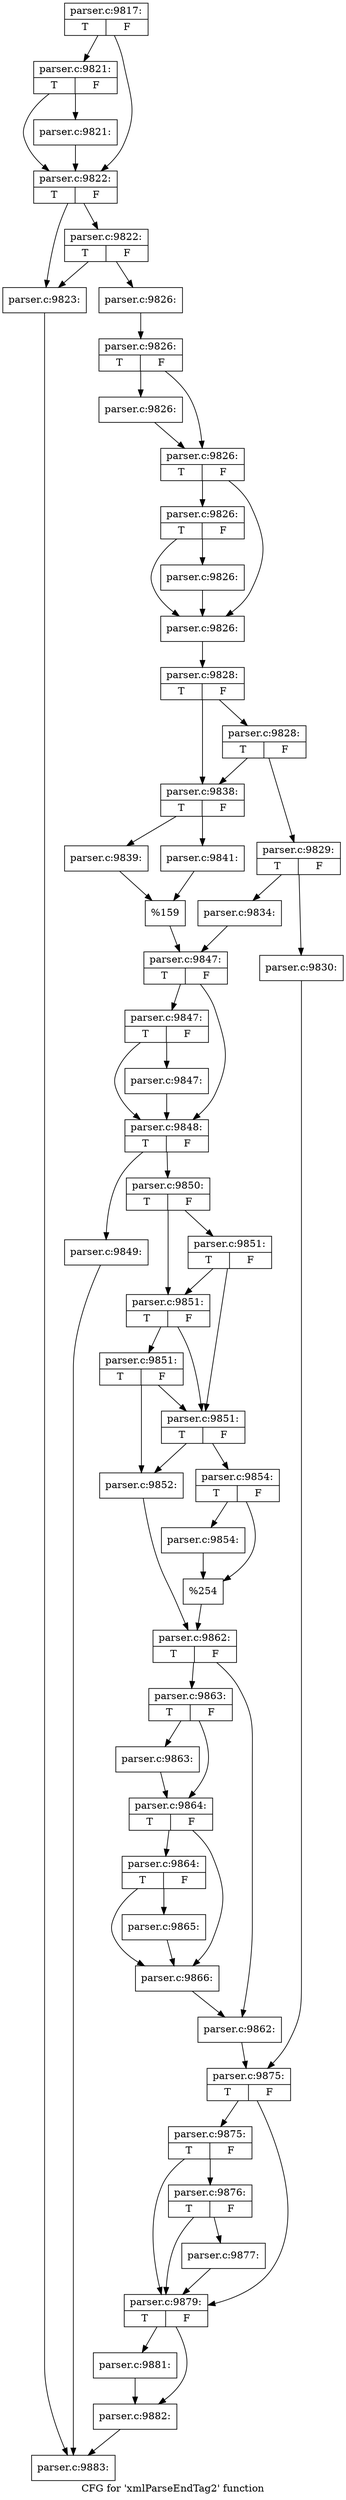 digraph "CFG for 'xmlParseEndTag2' function" {
	label="CFG for 'xmlParseEndTag2' function";

	Node0x628d8a0 [shape=record,label="{parser.c:9817:|{<s0>T|<s1>F}}"];
	Node0x628d8a0 -> Node0x6293100;
	Node0x628d8a0 -> Node0x62930b0;
	Node0x6293100 [shape=record,label="{parser.c:9821:|{<s0>T|<s1>F}}"];
	Node0x6293100 -> Node0x6293060;
	Node0x6293100 -> Node0x62930b0;
	Node0x6293060 [shape=record,label="{parser.c:9821:}"];
	Node0x6293060 -> Node0x62930b0;
	Node0x62930b0 [shape=record,label="{parser.c:9822:|{<s0>T|<s1>F}}"];
	Node0x62930b0 -> Node0x6293cf0;
	Node0x62930b0 -> Node0x6293d90;
	Node0x6293d90 [shape=record,label="{parser.c:9822:|{<s0>T|<s1>F}}"];
	Node0x6293d90 -> Node0x6293cf0;
	Node0x6293d90 -> Node0x6293d40;
	Node0x6293cf0 [shape=record,label="{parser.c:9823:}"];
	Node0x6293cf0 -> Node0x62919e0;
	Node0x6293d40 [shape=record,label="{parser.c:9826:}"];
	Node0x6293d40 -> Node0x6294c90;
	Node0x6294c90 [shape=record,label="{parser.c:9826:|{<s0>T|<s1>F}}"];
	Node0x6294c90 -> Node0x6295760;
	Node0x6294c90 -> Node0x62957b0;
	Node0x6295760 [shape=record,label="{parser.c:9826:}"];
	Node0x6295760 -> Node0x62957b0;
	Node0x62957b0 [shape=record,label="{parser.c:9826:|{<s0>T|<s1>F}}"];
	Node0x62957b0 -> Node0x6295e90;
	Node0x62957b0 -> Node0x6295e40;
	Node0x6295e90 [shape=record,label="{parser.c:9826:|{<s0>T|<s1>F}}"];
	Node0x6295e90 -> Node0x6295df0;
	Node0x6295e90 -> Node0x6295e40;
	Node0x6295df0 [shape=record,label="{parser.c:9826:}"];
	Node0x6295df0 -> Node0x6295e40;
	Node0x6295e40 [shape=record,label="{parser.c:9826:}"];
	Node0x6295e40 -> Node0x6294bf0;
	Node0x6294bf0 [shape=record,label="{parser.c:9828:|{<s0>T|<s1>F}}"];
	Node0x6294bf0 -> Node0x62969a0;
	Node0x6294bf0 -> Node0x6296950;
	Node0x62969a0 [shape=record,label="{parser.c:9828:|{<s0>T|<s1>F}}"];
	Node0x62969a0 -> Node0x6294c40;
	Node0x62969a0 -> Node0x6296950;
	Node0x6294c40 [shape=record,label="{parser.c:9829:|{<s0>T|<s1>F}}"];
	Node0x6294c40 -> Node0x62974d0;
	Node0x6294c40 -> Node0x6297520;
	Node0x62974d0 [shape=record,label="{parser.c:9830:}"];
	Node0x62974d0 -> Node0x6298ff0;
	Node0x6297520 [shape=record,label="{parser.c:9834:}"];
	Node0x6297520 -> Node0x6296900;
	Node0x6296950 [shape=record,label="{parser.c:9838:|{<s0>T|<s1>F}}"];
	Node0x6296950 -> Node0x6299e10;
	Node0x6296950 -> Node0x6299eb0;
	Node0x6299e10 [shape=record,label="{parser.c:9839:}"];
	Node0x6299e10 -> Node0x6299e60;
	Node0x6299eb0 [shape=record,label="{parser.c:9841:}"];
	Node0x6299eb0 -> Node0x6299e60;
	Node0x6299e60 [shape=record,label="{%159}"];
	Node0x6299e60 -> Node0x6296900;
	Node0x6296900 [shape=record,label="{parser.c:9847:|{<s0>T|<s1>F}}"];
	Node0x6296900 -> Node0x629b540;
	Node0x6296900 -> Node0x629b4f0;
	Node0x629b540 [shape=record,label="{parser.c:9847:|{<s0>T|<s1>F}}"];
	Node0x629b540 -> Node0x629aeb0;
	Node0x629b540 -> Node0x629b4f0;
	Node0x629aeb0 [shape=record,label="{parser.c:9847:}"];
	Node0x629aeb0 -> Node0x629b4f0;
	Node0x629b4f0 [shape=record,label="{parser.c:9848:|{<s0>T|<s1>F}}"];
	Node0x629b4f0 -> Node0x629c060;
	Node0x629b4f0 -> Node0x629c0b0;
	Node0x629c060 [shape=record,label="{parser.c:9849:}"];
	Node0x629c060 -> Node0x62919e0;
	Node0x629c0b0 [shape=record,label="{parser.c:9850:|{<s0>T|<s1>F}}"];
	Node0x629c0b0 -> Node0x629c7c0;
	Node0x629c0b0 -> Node0x629c770;
	Node0x629c7c0 [shape=record,label="{parser.c:9851:|{<s0>T|<s1>F}}"];
	Node0x629c7c0 -> Node0x629c670;
	Node0x629c7c0 -> Node0x629c770;
	Node0x629c770 [shape=record,label="{parser.c:9851:|{<s0>T|<s1>F}}"];
	Node0x629c770 -> Node0x629c670;
	Node0x629c770 -> Node0x629c6f0;
	Node0x629c6f0 [shape=record,label="{parser.c:9851:|{<s0>T|<s1>F}}"];
	Node0x629c6f0 -> Node0x629c670;
	Node0x629c6f0 -> Node0x629c580;
	Node0x629c670 [shape=record,label="{parser.c:9851:|{<s0>T|<s1>F}}"];
	Node0x629c670 -> Node0x629c580;
	Node0x629c670 -> Node0x629c620;
	Node0x629c580 [shape=record,label="{parser.c:9852:}"];
	Node0x629c580 -> Node0x629c5d0;
	Node0x629c620 [shape=record,label="{parser.c:9854:|{<s0>T|<s1>F}}"];
	Node0x629c620 -> Node0x629e660;
	Node0x629c620 -> Node0x629e6b0;
	Node0x629e660 [shape=record,label="{parser.c:9854:}"];
	Node0x629e660 -> Node0x629e6b0;
	Node0x629e6b0 [shape=record,label="{%254}"];
	Node0x629e6b0 -> Node0x629c5d0;
	Node0x629c5d0 [shape=record,label="{parser.c:9862:|{<s0>T|<s1>F}}"];
	Node0x629c5d0 -> Node0x629ef20;
	Node0x629c5d0 -> Node0x629ef70;
	Node0x629ef20 [shape=record,label="{parser.c:9863:|{<s0>T|<s1>F}}"];
	Node0x629ef20 -> Node0x629f360;
	Node0x629ef20 -> Node0x629f3b0;
	Node0x629f360 [shape=record,label="{parser.c:9863:}"];
	Node0x629f360 -> Node0x629f3b0;
	Node0x629f3b0 [shape=record,label="{parser.c:9864:|{<s0>T|<s1>F}}"];
	Node0x629f3b0 -> Node0x629f8b0;
	Node0x629f3b0 -> Node0x629f860;
	Node0x629f8b0 [shape=record,label="{parser.c:9864:|{<s0>T|<s1>F}}"];
	Node0x629f8b0 -> Node0x629f810;
	Node0x629f8b0 -> Node0x629f860;
	Node0x629f810 [shape=record,label="{parser.c:9865:}"];
	Node0x629f810 -> Node0x629f860;
	Node0x629f860 [shape=record,label="{parser.c:9866:}"];
	Node0x629f860 -> Node0x629ef70;
	Node0x629ef70 [shape=record,label="{parser.c:9862:}"];
	Node0x629ef70 -> Node0x6298ff0;
	Node0x6298ff0 [shape=record,label="{parser.c:9875:|{<s0>T|<s1>F}}"];
	Node0x6298ff0 -> Node0x62a0b60;
	Node0x6298ff0 -> Node0x62a0a90;
	Node0x62a0b60 [shape=record,label="{parser.c:9875:|{<s0>T|<s1>F}}"];
	Node0x62a0b60 -> Node0x62a0ae0;
	Node0x62a0b60 -> Node0x62a0a90;
	Node0x62a0ae0 [shape=record,label="{parser.c:9876:|{<s0>T|<s1>F}}"];
	Node0x62a0ae0 -> Node0x62a0a90;
	Node0x62a0ae0 -> Node0x62a0a40;
	Node0x62a0a40 [shape=record,label="{parser.c:9877:}"];
	Node0x62a0a40 -> Node0x62a0a90;
	Node0x62a0a90 [shape=record,label="{parser.c:9879:|{<s0>T|<s1>F}}"];
	Node0x62a0a90 -> Node0x62a2150;
	Node0x62a0a90 -> Node0x62a21a0;
	Node0x62a2150 [shape=record,label="{parser.c:9881:}"];
	Node0x62a2150 -> Node0x62a21a0;
	Node0x62a21a0 [shape=record,label="{parser.c:9882:}"];
	Node0x62a21a0 -> Node0x62919e0;
	Node0x62919e0 [shape=record,label="{parser.c:9883:}"];
}
